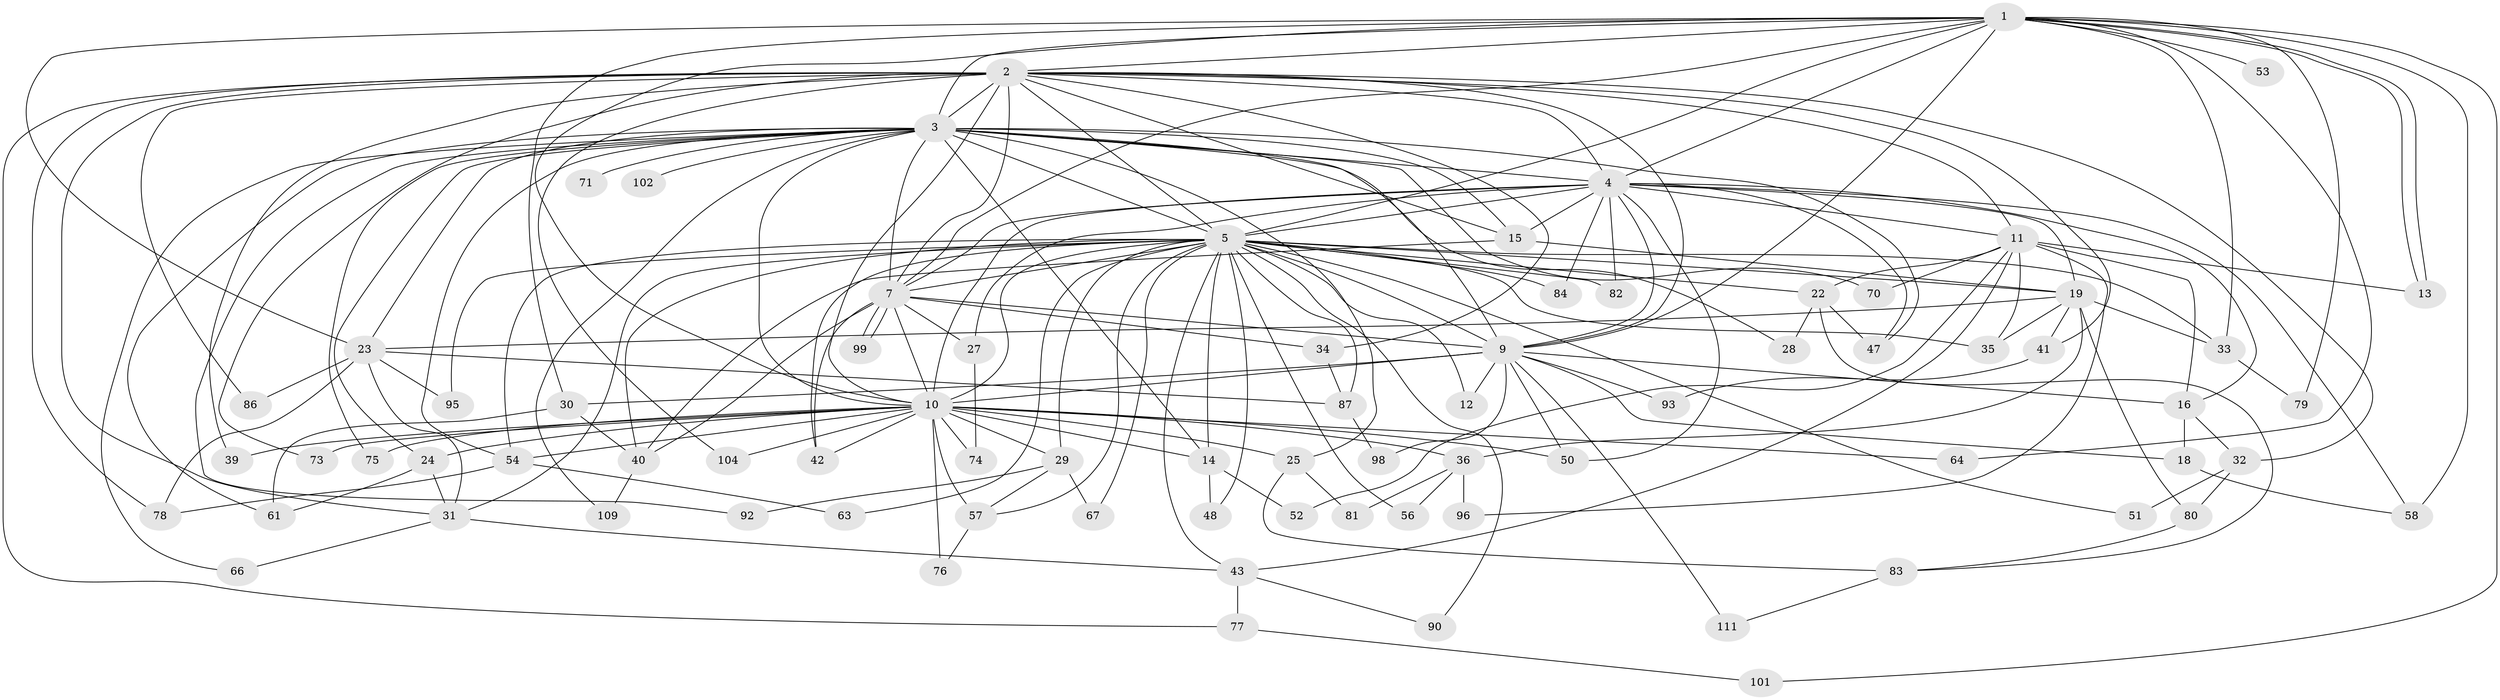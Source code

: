 // original degree distribution, {18: 0.036036036036036036, 20: 0.009009009009009009, 19: 0.009009009009009009, 22: 0.009009009009009009, 16: 0.009009009009009009, 25: 0.009009009009009009, 26: 0.009009009009009009, 9: 0.009009009009009009, 2: 0.4864864864864865, 3: 0.2072072072072072, 5: 0.07207207207207207, 4: 0.0990990990990991, 6: 0.036036036036036036}
// Generated by graph-tools (version 1.1) at 2025/11/02/27/25 16:11:00]
// undirected, 78 vertices, 188 edges
graph export_dot {
graph [start="1"]
  node [color=gray90,style=filled];
  1 [super="+20"];
  2 [super="+49"];
  3 [super="+6"];
  4 [super="+45"];
  5 [super="+8"];
  7 [super="+26"];
  9 [super="+38"];
  10 [super="+68"];
  11 [super="+37"];
  12;
  13;
  14 [super="+94"];
  15 [super="+17"];
  16 [super="+103"];
  18;
  19 [super="+21"];
  22 [super="+62"];
  23 [super="+46"];
  24;
  25;
  27;
  28;
  29 [super="+55"];
  30 [super="+89"];
  31 [super="+105"];
  32;
  33 [super="+69"];
  34 [super="+108"];
  35 [super="+88"];
  36 [super="+91"];
  39;
  40 [super="+60"];
  41;
  42 [super="+110"];
  43 [super="+44"];
  47;
  48;
  50 [super="+65"];
  51 [super="+106"];
  52;
  53;
  54 [super="+85"];
  56;
  57 [super="+72"];
  58 [super="+59"];
  61 [super="+100"];
  63;
  64;
  66;
  67;
  70;
  71;
  73;
  74;
  75;
  76;
  77;
  78 [super="+97"];
  79;
  80;
  81;
  82;
  83 [super="+107"];
  84;
  86;
  87;
  90;
  92;
  93;
  95;
  96;
  98;
  99;
  101;
  102;
  104;
  109;
  111;
  1 -- 2;
  1 -- 3 [weight=2];
  1 -- 4;
  1 -- 5 [weight=3];
  1 -- 7;
  1 -- 9;
  1 -- 10;
  1 -- 13;
  1 -- 13;
  1 -- 53 [weight=2];
  1 -- 58;
  1 -- 64;
  1 -- 79;
  1 -- 101;
  1 -- 23;
  1 -- 30;
  1 -- 33;
  2 -- 3 [weight=2];
  2 -- 4;
  2 -- 5 [weight=2];
  2 -- 7;
  2 -- 9;
  2 -- 10;
  2 -- 11;
  2 -- 32;
  2 -- 34;
  2 -- 39;
  2 -- 41;
  2 -- 73;
  2 -- 77;
  2 -- 78;
  2 -- 104;
  2 -- 86;
  2 -- 31;
  2 -- 15;
  3 -- 4 [weight=2];
  3 -- 5 [weight=4];
  3 -- 7 [weight=2];
  3 -- 9 [weight=2];
  3 -- 10 [weight=2];
  3 -- 14;
  3 -- 23;
  3 -- 47;
  3 -- 61;
  3 -- 66;
  3 -- 70;
  3 -- 71 [weight=2];
  3 -- 75;
  3 -- 92;
  3 -- 15;
  3 -- 24;
  3 -- 25;
  3 -- 28;
  3 -- 102;
  3 -- 109;
  3 -- 54;
  4 -- 5 [weight=2];
  4 -- 7;
  4 -- 9;
  4 -- 10;
  4 -- 11;
  4 -- 15;
  4 -- 27;
  4 -- 47;
  4 -- 50;
  4 -- 82;
  4 -- 84;
  4 -- 58;
  4 -- 19;
  4 -- 16;
  5 -- 7 [weight=3];
  5 -- 9 [weight=3];
  5 -- 10 [weight=3];
  5 -- 19 [weight=2];
  5 -- 33;
  5 -- 35;
  5 -- 48;
  5 -- 54;
  5 -- 56;
  5 -- 63;
  5 -- 67;
  5 -- 95;
  5 -- 12;
  5 -- 82;
  5 -- 84;
  5 -- 22;
  5 -- 87;
  5 -- 90;
  5 -- 29 [weight=2];
  5 -- 43;
  5 -- 51;
  5 -- 57;
  5 -- 40;
  5 -- 31;
  5 -- 42;
  5 -- 14;
  7 -- 9;
  7 -- 10;
  7 -- 27;
  7 -- 34;
  7 -- 40;
  7 -- 42;
  7 -- 99;
  7 -- 99;
  9 -- 10;
  9 -- 12;
  9 -- 16;
  9 -- 18;
  9 -- 30;
  9 -- 93;
  9 -- 98;
  9 -- 111;
  9 -- 50;
  10 -- 14;
  10 -- 24;
  10 -- 25;
  10 -- 29;
  10 -- 36 [weight=2];
  10 -- 39;
  10 -- 42;
  10 -- 50;
  10 -- 57;
  10 -- 64;
  10 -- 73;
  10 -- 74;
  10 -- 75;
  10 -- 104;
  10 -- 76;
  10 -- 54;
  11 -- 16;
  11 -- 22;
  11 -- 35;
  11 -- 43;
  11 -- 52;
  11 -- 70;
  11 -- 96;
  11 -- 13;
  14 -- 48;
  14 -- 52;
  15 -- 19;
  15 -- 40;
  16 -- 18;
  16 -- 32;
  18 -- 58;
  19 -- 36;
  19 -- 35;
  19 -- 80;
  19 -- 33;
  19 -- 23;
  19 -- 41;
  22 -- 28;
  22 -- 83;
  22 -- 47;
  23 -- 31;
  23 -- 78;
  23 -- 86;
  23 -- 87;
  23 -- 95;
  24 -- 31;
  24 -- 61;
  25 -- 81;
  25 -- 83;
  27 -- 74;
  29 -- 67;
  29 -- 92;
  29 -- 57;
  30 -- 61;
  30 -- 40;
  31 -- 66;
  31 -- 43;
  32 -- 51 [weight=2];
  32 -- 80;
  33 -- 79;
  34 -- 87;
  36 -- 56;
  36 -- 81;
  36 -- 96;
  40 -- 109;
  41 -- 93;
  43 -- 90;
  43 -- 77;
  54 -- 63;
  54 -- 78;
  57 -- 76;
  77 -- 101;
  80 -- 83;
  83 -- 111;
  87 -- 98;
}
